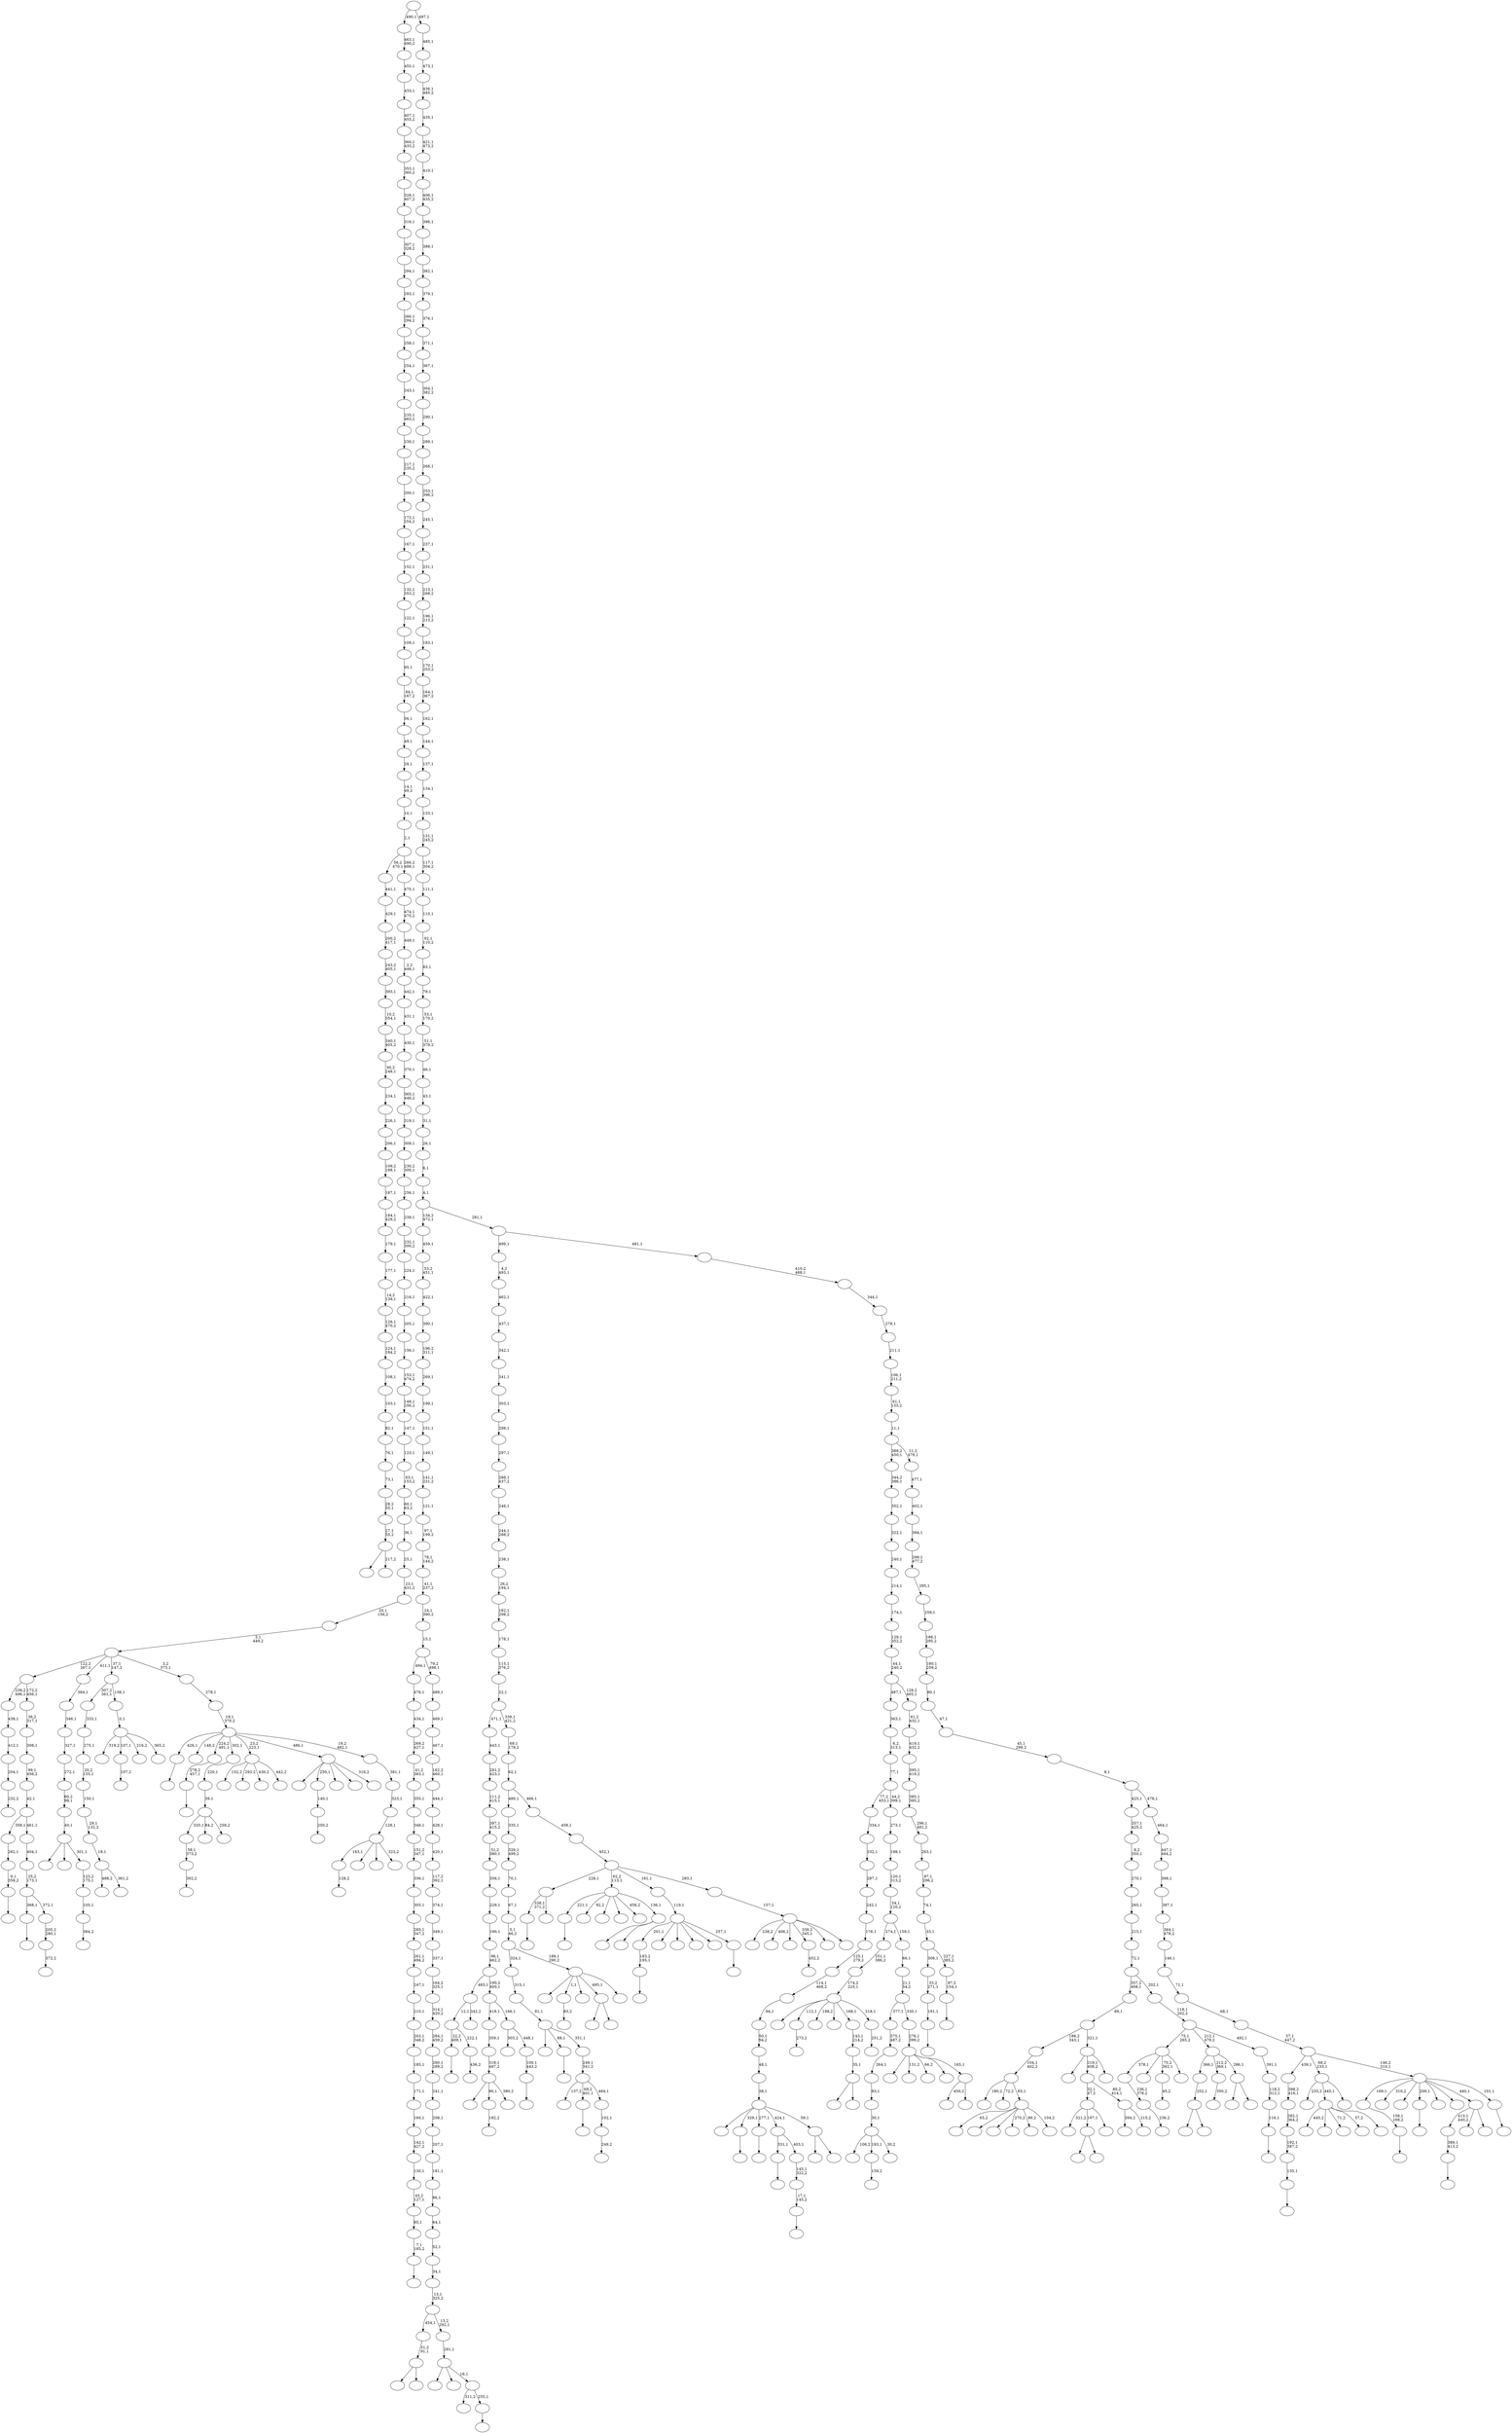 digraph T {
	650 [label=""]
	649 [label=""]
	648 [label=""]
	647 [label=""]
	646 [label=""]
	645 [label=""]
	644 [label=""]
	643 [label=""]
	642 [label=""]
	641 [label=""]
	640 [label=""]
	639 [label=""]
	638 [label=""]
	637 [label=""]
	636 [label=""]
	635 [label=""]
	634 [label=""]
	633 [label=""]
	632 [label=""]
	631 [label=""]
	630 [label=""]
	629 [label=""]
	628 [label=""]
	627 [label=""]
	626 [label=""]
	625 [label=""]
	624 [label=""]
	623 [label=""]
	622 [label=""]
	621 [label=""]
	620 [label=""]
	619 [label=""]
	618 [label=""]
	617 [label=""]
	616 [label=""]
	615 [label=""]
	614 [label=""]
	613 [label=""]
	612 [label=""]
	611 [label=""]
	610 [label=""]
	609 [label=""]
	608 [label=""]
	607 [label=""]
	606 [label=""]
	605 [label=""]
	604 [label=""]
	603 [label=""]
	602 [label=""]
	601 [label=""]
	600 [label=""]
	599 [label=""]
	598 [label=""]
	597 [label=""]
	596 [label=""]
	595 [label=""]
	594 [label=""]
	593 [label=""]
	592 [label=""]
	591 [label=""]
	590 [label=""]
	589 [label=""]
	588 [label=""]
	587 [label=""]
	586 [label=""]
	585 [label=""]
	584 [label=""]
	583 [label=""]
	582 [label=""]
	581 [label=""]
	580 [label=""]
	579 [label=""]
	578 [label=""]
	577 [label=""]
	576 [label=""]
	575 [label=""]
	574 [label=""]
	573 [label=""]
	572 [label=""]
	571 [label=""]
	570 [label=""]
	569 [label=""]
	568 [label=""]
	567 [label=""]
	566 [label=""]
	565 [label=""]
	564 [label=""]
	563 [label=""]
	562 [label=""]
	561 [label=""]
	560 [label=""]
	559 [label=""]
	558 [label=""]
	557 [label=""]
	556 [label=""]
	555 [label=""]
	554 [label=""]
	553 [label=""]
	552 [label=""]
	551 [label=""]
	550 [label=""]
	549 [label=""]
	548 [label=""]
	547 [label=""]
	546 [label=""]
	545 [label=""]
	544 [label=""]
	543 [label=""]
	542 [label=""]
	541 [label=""]
	540 [label=""]
	539 [label=""]
	538 [label=""]
	537 [label=""]
	536 [label=""]
	535 [label=""]
	534 [label=""]
	533 [label=""]
	532 [label=""]
	531 [label=""]
	530 [label=""]
	529 [label=""]
	528 [label=""]
	527 [label=""]
	526 [label=""]
	525 [label=""]
	524 [label=""]
	523 [label=""]
	522 [label=""]
	521 [label=""]
	520 [label=""]
	519 [label=""]
	518 [label=""]
	517 [label=""]
	516 [label=""]
	515 [label=""]
	514 [label=""]
	513 [label=""]
	512 [label=""]
	511 [label=""]
	510 [label=""]
	509 [label=""]
	508 [label=""]
	507 [label=""]
	506 [label=""]
	505 [label=""]
	504 [label=""]
	503 [label=""]
	502 [label=""]
	501 [label=""]
	500 [label=""]
	499 [label=""]
	498 [label=""]
	497 [label=""]
	496 [label=""]
	495 [label=""]
	494 [label=""]
	493 [label=""]
	492 [label=""]
	491 [label=""]
	490 [label=""]
	489 [label=""]
	488 [label=""]
	487 [label=""]
	486 [label=""]
	485 [label=""]
	484 [label=""]
	483 [label=""]
	482 [label=""]
	481 [label=""]
	480 [label=""]
	479 [label=""]
	478 [label=""]
	477 [label=""]
	476 [label=""]
	475 [label=""]
	474 [label=""]
	473 [label=""]
	472 [label=""]
	471 [label=""]
	470 [label=""]
	469 [label=""]
	468 [label=""]
	467 [label=""]
	466 [label=""]
	465 [label=""]
	464 [label=""]
	463 [label=""]
	462 [label=""]
	461 [label=""]
	460 [label=""]
	459 [label=""]
	458 [label=""]
	457 [label=""]
	456 [label=""]
	455 [label=""]
	454 [label=""]
	453 [label=""]
	452 [label=""]
	451 [label=""]
	450 [label=""]
	449 [label=""]
	448 [label=""]
	447 [label=""]
	446 [label=""]
	445 [label=""]
	444 [label=""]
	443 [label=""]
	442 [label=""]
	441 [label=""]
	440 [label=""]
	439 [label=""]
	438 [label=""]
	437 [label=""]
	436 [label=""]
	435 [label=""]
	434 [label=""]
	433 [label=""]
	432 [label=""]
	431 [label=""]
	430 [label=""]
	429 [label=""]
	428 [label=""]
	427 [label=""]
	426 [label=""]
	425 [label=""]
	424 [label=""]
	423 [label=""]
	422 [label=""]
	421 [label=""]
	420 [label=""]
	419 [label=""]
	418 [label=""]
	417 [label=""]
	416 [label=""]
	415 [label=""]
	414 [label=""]
	413 [label=""]
	412 [label=""]
	411 [label=""]
	410 [label=""]
	409 [label=""]
	408 [label=""]
	407 [label=""]
	406 [label=""]
	405 [label=""]
	404 [label=""]
	403 [label=""]
	402 [label=""]
	401 [label=""]
	400 [label=""]
	399 [label=""]
	398 [label=""]
	397 [label=""]
	396 [label=""]
	395 [label=""]
	394 [label=""]
	393 [label=""]
	392 [label=""]
	391 [label=""]
	390 [label=""]
	389 [label=""]
	388 [label=""]
	387 [label=""]
	386 [label=""]
	385 [label=""]
	384 [label=""]
	383 [label=""]
	382 [label=""]
	381 [label=""]
	380 [label=""]
	379 [label=""]
	378 [label=""]
	377 [label=""]
	376 [label=""]
	375 [label=""]
	374 [label=""]
	373 [label=""]
	372 [label=""]
	371 [label=""]
	370 [label=""]
	369 [label=""]
	368 [label=""]
	367 [label=""]
	366 [label=""]
	365 [label=""]
	364 [label=""]
	363 [label=""]
	362 [label=""]
	361 [label=""]
	360 [label=""]
	359 [label=""]
	358 [label=""]
	357 [label=""]
	356 [label=""]
	355 [label=""]
	354 [label=""]
	353 [label=""]
	352 [label=""]
	351 [label=""]
	350 [label=""]
	349 [label=""]
	348 [label=""]
	347 [label=""]
	346 [label=""]
	345 [label=""]
	344 [label=""]
	343 [label=""]
	342 [label=""]
	341 [label=""]
	340 [label=""]
	339 [label=""]
	338 [label=""]
	337 [label=""]
	336 [label=""]
	335 [label=""]
	334 [label=""]
	333 [label=""]
	332 [label=""]
	331 [label=""]
	330 [label=""]
	329 [label=""]
	328 [label=""]
	327 [label=""]
	326 [label=""]
	325 [label=""]
	324 [label=""]
	323 [label=""]
	322 [label=""]
	321 [label=""]
	320 [label=""]
	319 [label=""]
	318 [label=""]
	317 [label=""]
	316 [label=""]
	315 [label=""]
	314 [label=""]
	313 [label=""]
	312 [label=""]
	311 [label=""]
	310 [label=""]
	309 [label=""]
	308 [label=""]
	307 [label=""]
	306 [label=""]
	305 [label=""]
	304 [label=""]
	303 [label=""]
	302 [label=""]
	301 [label=""]
	300 [label=""]
	299 [label=""]
	298 [label=""]
	297 [label=""]
	296 [label=""]
	295 [label=""]
	294 [label=""]
	293 [label=""]
	292 [label=""]
	291 [label=""]
	290 [label=""]
	289 [label=""]
	288 [label=""]
	287 [label=""]
	286 [label=""]
	285 [label=""]
	284 [label=""]
	283 [label=""]
	282 [label=""]
	281 [label=""]
	280 [label=""]
	279 [label=""]
	278 [label=""]
	277 [label=""]
	276 [label=""]
	275 [label=""]
	274 [label=""]
	273 [label=""]
	272 [label=""]
	271 [label=""]
	270 [label=""]
	269 [label=""]
	268 [label=""]
	267 [label=""]
	266 [label=""]
	265 [label=""]
	264 [label=""]
	263 [label=""]
	262 [label=""]
	261 [label=""]
	260 [label=""]
	259 [label=""]
	258 [label=""]
	257 [label=""]
	256 [label=""]
	255 [label=""]
	254 [label=""]
	253 [label=""]
	252 [label=""]
	251 [label=""]
	250 [label=""]
	249 [label=""]
	248 [label=""]
	247 [label=""]
	246 [label=""]
	245 [label=""]
	244 [label=""]
	243 [label=""]
	242 [label=""]
	241 [label=""]
	240 [label=""]
	239 [label=""]
	238 [label=""]
	237 [label=""]
	236 [label=""]
	235 [label=""]
	234 [label=""]
	233 [label=""]
	232 [label=""]
	231 [label=""]
	230 [label=""]
	229 [label=""]
	228 [label=""]
	227 [label=""]
	226 [label=""]
	225 [label=""]
	224 [label=""]
	223 [label=""]
	222 [label=""]
	221 [label=""]
	220 [label=""]
	219 [label=""]
	218 [label=""]
	217 [label=""]
	216 [label=""]
	215 [label=""]
	214 [label=""]
	213 [label=""]
	212 [label=""]
	211 [label=""]
	210 [label=""]
	209 [label=""]
	208 [label=""]
	207 [label=""]
	206 [label=""]
	205 [label=""]
	204 [label=""]
	203 [label=""]
	202 [label=""]
	201 [label=""]
	200 [label=""]
	199 [label=""]
	198 [label=""]
	197 [label=""]
	196 [label=""]
	195 [label=""]
	194 [label=""]
	193 [label=""]
	192 [label=""]
	191 [label=""]
	190 [label=""]
	189 [label=""]
	188 [label=""]
	187 [label=""]
	186 [label=""]
	185 [label=""]
	184 [label=""]
	183 [label=""]
	182 [label=""]
	181 [label=""]
	180 [label=""]
	179 [label=""]
	178 [label=""]
	177 [label=""]
	176 [label=""]
	175 [label=""]
	174 [label=""]
	173 [label=""]
	172 [label=""]
	171 [label=""]
	170 [label=""]
	169 [label=""]
	168 [label=""]
	167 [label=""]
	166 [label=""]
	165 [label=""]
	164 [label=""]
	163 [label=""]
	162 [label=""]
	161 [label=""]
	160 [label=""]
	159 [label=""]
	158 [label=""]
	157 [label=""]
	156 [label=""]
	155 [label=""]
	154 [label=""]
	153 [label=""]
	152 [label=""]
	151 [label=""]
	150 [label=""]
	149 [label=""]
	148 [label=""]
	147 [label=""]
	146 [label=""]
	145 [label=""]
	144 [label=""]
	143 [label=""]
	142 [label=""]
	141 [label=""]
	140 [label=""]
	139 [label=""]
	138 [label=""]
	137 [label=""]
	136 [label=""]
	135 [label=""]
	134 [label=""]
	133 [label=""]
	132 [label=""]
	131 [label=""]
	130 [label=""]
	129 [label=""]
	128 [label=""]
	127 [label=""]
	126 [label=""]
	125 [label=""]
	124 [label=""]
	123 [label=""]
	122 [label=""]
	121 [label=""]
	120 [label=""]
	119 [label=""]
	118 [label=""]
	117 [label=""]
	116 [label=""]
	115 [label=""]
	114 [label=""]
	113 [label=""]
	112 [label=""]
	111 [label=""]
	110 [label=""]
	109 [label=""]
	108 [label=""]
	107 [label=""]
	106 [label=""]
	105 [label=""]
	104 [label=""]
	103 [label=""]
	102 [label=""]
	101 [label=""]
	100 [label=""]
	99 [label=""]
	98 [label=""]
	97 [label=""]
	96 [label=""]
	95 [label=""]
	94 [label=""]
	93 [label=""]
	92 [label=""]
	91 [label=""]
	90 [label=""]
	89 [label=""]
	88 [label=""]
	87 [label=""]
	86 [label=""]
	85 [label=""]
	84 [label=""]
	83 [label=""]
	82 [label=""]
	81 [label=""]
	80 [label=""]
	79 [label=""]
	78 [label=""]
	77 [label=""]
	76 [label=""]
	75 [label=""]
	74 [label=""]
	73 [label=""]
	72 [label=""]
	71 [label=""]
	70 [label=""]
	69 [label=""]
	68 [label=""]
	67 [label=""]
	66 [label=""]
	65 [label=""]
	64 [label=""]
	63 [label=""]
	62 [label=""]
	61 [label=""]
	60 [label=""]
	59 [label=""]
	58 [label=""]
	57 [label=""]
	56 [label=""]
	55 [label=""]
	54 [label=""]
	53 [label=""]
	52 [label=""]
	51 [label=""]
	50 [label=""]
	49 [label=""]
	48 [label=""]
	47 [label=""]
	46 [label=""]
	45 [label=""]
	44 [label=""]
	43 [label=""]
	42 [label=""]
	41 [label=""]
	40 [label=""]
	39 [label=""]
	38 [label=""]
	37 [label=""]
	36 [label=""]
	35 [label=""]
	34 [label=""]
	33 [label=""]
	32 [label=""]
	31 [label=""]
	30 [label=""]
	29 [label=""]
	28 [label=""]
	27 [label=""]
	26 [label=""]
	25 [label=""]
	24 [label=""]
	23 [label=""]
	22 [label=""]
	21 [label=""]
	20 [label=""]
	19 [label=""]
	18 [label=""]
	17 [label=""]
	16 [label=""]
	15 [label=""]
	14 [label=""]
	13 [label=""]
	12 [label=""]
	11 [label=""]
	10 [label=""]
	9 [label=""]
	8 [label=""]
	7 [label=""]
	6 [label=""]
	5 [label=""]
	4 [label=""]
	3 [label=""]
	2 [label=""]
	1 [label=""]
	0 [label=""]
	646 -> 647 [label=""]
	644 -> 645 [label=""]
	643 -> 644 [label="389,1\n413,2"]
	641 -> 642 [label=""]
	637 -> 638 [label=""]
	630 -> 631 [label="436,2"]
	629 -> 646 [label="22,2\n409,1"]
	629 -> 630 [label="222,1"]
	626 -> 627 [label=""]
	619 -> 620 [label=""]
	618 -> 619 [label="191,1"]
	617 -> 618 [label="33,2\n271,1"]
	614 -> 615 [label="83,2"]
	608 -> 621 [label=""]
	608 -> 609 [label=""]
	607 -> 608 [label="31,2\n91,1"]
	599 -> 600 [label=""]
	595 -> 596 [label="302,2"]
	594 -> 595 [label="58,1\n373,2"]
	592 -> 593 [label="232,2"]
	591 -> 592 [label="204,1"]
	590 -> 591 [label="412,1"]
	589 -> 590 [label="438,1"]
	587 -> 588 [label="159,2"]
	585 -> 605 [label="106,2"]
	585 -> 587 [label="193,1"]
	585 -> 586 [label="30,2"]
	584 -> 585 [label="30,1"]
	583 -> 584 [label="93,1"]
	582 -> 583 [label="264,1"]
	581 -> 582 [label="375,1\n487,2"]
	575 -> 576 [label=""]
	574 -> 575 [label="9,1\n358,2"]
	573 -> 574 [label="262,1"]
	571 -> 572 [label=""]
	568 -> 569 [label=""]
	567 -> 568 [label="7,1\n185,2"]
	566 -> 567 [label="85,1"]
	565 -> 566 [label="43,2\n127,1"]
	564 -> 565 [label="130,1"]
	563 -> 564 [label="142,1\n427,2"]
	562 -> 563 [label="160,1"]
	561 -> 562 [label="171,1"]
	560 -> 561 [label="185,1"]
	559 -> 560 [label="203,1\n348,2"]
	558 -> 559 [label="210,1"]
	557 -> 558 [label="247,1"]
	556 -> 557 [label="261,1\n494,2"]
	555 -> 556 [label="285,1\n347,2"]
	554 -> 555 [label="305,1"]
	553 -> 554 [label="336,1"]
	552 -> 553 [label="151,2\n347,1"]
	551 -> 552 [label="348,1"]
	550 -> 551 [label="355,1"]
	549 -> 550 [label="41,2\n383,1"]
	548 -> 549 [label="269,2\n427,1"]
	547 -> 548 [label="434,1"]
	546 -> 547 [label="476,1"]
	544 -> 632 [label=""]
	544 -> 545 [label=""]
	541 -> 542 [label=""]
	539 -> 603 [label=""]
	539 -> 540 [label=""]
	538 -> 539 [label="252,1"]
	534 -> 535 [label=""]
	533 -> 534 [label="158,1\n169,2"]
	531 -> 606 [label=""]
	531 -> 532 [label="217,2"]
	530 -> 531 [label="27,1\n55,2"]
	529 -> 530 [label="28,2\n55,1"]
	528 -> 529 [label="73,1"]
	527 -> 528 [label="76,1"]
	526 -> 527 [label="82,1"]
	525 -> 526 [label="103,1"]
	524 -> 525 [label="108,1"]
	523 -> 524 [label="124,1\n184,2"]
	522 -> 523 [label="126,1\n470,2"]
	521 -> 522 [label="14,2\n139,1"]
	520 -> 521 [label="177,1"]
	519 -> 520 [label="179,1"]
	518 -> 519 [label="184,1\n429,2"]
	517 -> 518 [label="187,1"]
	516 -> 517 [label="109,2\n188,1"]
	515 -> 516 [label="206,1"]
	514 -> 515 [label="226,1"]
	513 -> 514 [label="234,1"]
	512 -> 513 [label="95,2\n248,1"]
	511 -> 512 [label="340,1\n405,2"]
	510 -> 511 [label="10,2\n354,1"]
	509 -> 510 [label="393,1"]
	508 -> 509 [label="243,2\n405,1"]
	507 -> 508 [label="200,2\n417,1"]
	506 -> 507 [label="429,1"]
	505 -> 506 [label="441,1"]
	503 -> 504 [label="350,2"]
	500 -> 501 [label="372,2"]
	499 -> 500 [label="205,2\n280,1"]
	498 -> 541 [label="368,1"]
	498 -> 499 [label="372,1"]
	497 -> 498 [label="25,2\n173,1"]
	496 -> 497 [label="404,1"]
	495 -> 573 [label="358,1"]
	495 -> 496 [label="461,1"]
	494 -> 495 [label="42,1"]
	493 -> 494 [label="99,1\n456,2"]
	492 -> 493 [label="308,1"]
	491 -> 492 [label="36,2\n317,1"]
	490 -> 589 [label="239,2\n496,1"]
	490 -> 491 [label="172,2\n456,1"]
	488 -> 489 [label=""]
	486 -> 626 [label="338,1\n371,2"]
	486 -> 487 [label=""]
	483 -> 484 [label="249,2"]
	482 -> 483 [label="102,1"]
	481 -> 536 [label="137,2"]
	481 -> 488 [label="69,2\n401,1"]
	481 -> 482 [label="484,1"]
	480 -> 481 [label="249,1\n341,2"]
	479 -> 640 [label=""]
	479 -> 571 [label="88,1"]
	479 -> 480 [label="351,1"]
	478 -> 479 [label="81,1"]
	477 -> 478 [label="315,1"]
	475 -> 476 [label="107,2"]
	471 -> 472 [label="273,2"]
	469 -> 470 [label="452,2"]
	460 -> 461 [label=""]
	459 -> 460 [label="183,2\n195,1"]
	457 -> 458 [label=""]
	454 -> 455 [label=""]
	453 -> 454 [label="278,2\n457,1"]
	450 -> 451 [label="236,2"]
	449 -> 450 [label="236,1\n378,2"]
	447 -> 448 [label=""]
	446 -> 447 [label="135,1"]
	445 -> 446 [label="192,1\n387,2"]
	444 -> 445 [label="282,1\n364,2"]
	443 -> 444 [label="398,2\n416,1"]
	441 -> 442 [label=""]
	439 -> 594 [label="320,1"]
	439 -> 485 [label="84,2"]
	439 -> 440 [label="258,2"]
	438 -> 439 [label="39,1"]
	437 -> 438 [label="220,1"]
	435 -> 436 [label=""]
	428 -> 623 [label=""]
	428 -> 429 [label=""]
	426 -> 427 [label="128,2"]
	422 -> 423 [label="250,2"]
	421 -> 422 [label="140,1"]
	419 -> 420 [label=""]
	418 -> 419 [label="17,1\n145,2"]
	417 -> 418 [label="145,1\n322,2"]
	416 -> 599 [label="331,1"]
	416 -> 417 [label="403,1"]
	414 -> 415 [label="182,2"]
	411 -> 636 [label="445,2"]
	411 -> 634 [label=""]
	411 -> 633 [label="71,2"]
	411 -> 577 [label="57,2"]
	411 -> 412 [label=""]
	409 -> 410 [label="45,2"]
	407 -> 408 [label=""]
	406 -> 434 [label="311,2"]
	406 -> 407 [label="255,1"]
	405 -> 466 [label=""]
	405 -> 413 [label=""]
	405 -> 406 [label="16,1"]
	404 -> 405 [label="291,1"]
	403 -> 607 [label="454,1"]
	403 -> 404 [label="13,2\n292,1"]
	402 -> 403 [label="13,1\n325,2"]
	401 -> 402 [label="34,1"]
	400 -> 401 [label="52,1"]
	399 -> 400 [label="64,1"]
	398 -> 399 [label="86,1"]
	397 -> 398 [label="181,1"]
	396 -> 397 [label="207,1"]
	395 -> 396 [label="208,1"]
	394 -> 395 [label="241,1"]
	393 -> 394 [label="260,1\n289,2"]
	392 -> 393 [label="284,1\n459,2"]
	391 -> 392 [label="314,1\n420,2"]
	390 -> 391 [label="164,2\n325,1"]
	389 -> 390 [label="337,1"]
	388 -> 389 [label="349,1"]
	387 -> 388 [label="374,1"]
	386 -> 387 [label="117,2\n392,1"]
	385 -> 386 [label="420,1"]
	384 -> 385 [label="428,1"]
	383 -> 384 [label="444,1"]
	382 -> 383 [label="162,2\n460,1"]
	381 -> 382 [label="467,1"]
	380 -> 381 [label="469,1"]
	379 -> 380 [label="489,1"]
	378 -> 546 [label="494,1"]
	378 -> 379 [label="79,2\n498,1"]
	377 -> 378 [label="15,1"]
	376 -> 377 [label="24,1\n390,2"]
	375 -> 376 [label="41,1\n237,2"]
	374 -> 375 [label="78,1\n144,2"]
	373 -> 374 [label="97,1\n199,2"]
	372 -> 373 [label="121,1"]
	371 -> 372 [label="141,1\n231,2"]
	370 -> 371 [label="149,1"]
	369 -> 370 [label="151,1"]
	368 -> 369 [label="199,1"]
	367 -> 368 [label="269,1"]
	366 -> 367 [label="196,2\n311,1"]
	365 -> 366 [label="390,1"]
	364 -> 365 [label="422,1"]
	363 -> 364 [label="53,2\n451,1"]
	362 -> 363 [label="459,1"]
	355 -> 432 [label="488,2"]
	355 -> 356 [label="361,2"]
	354 -> 355 [label="18,1"]
	353 -> 354 [label="29,1\n132,2"]
	352 -> 353 [label="150,1"]
	351 -> 352 [label="20,2\n155,1"]
	350 -> 351 [label="275,1"]
	349 -> 350 [label="333,1"]
	346 -> 613 [label="65,2"]
	346 -> 610 [label=""]
	346 -> 467 [label=""]
	346 -> 431 [label="270,2"]
	346 -> 357 [label="89,2"]
	346 -> 347 [label="104,2"]
	345 -> 612 [label="180,2"]
	345 -> 359 [label="72,2"]
	345 -> 346 [label="65,1"]
	344 -> 345 [label="104,1\n402,2"]
	338 -> 449 [label="378,1"]
	338 -> 430 [label=""]
	338 -> 409 [label="75,2\n362,1"]
	338 -> 339 [label=""]
	334 -> 629 [label="12,1"]
	334 -> 335 [label="342,2"]
	332 -> 616 [label="152,2"]
	332 -> 580 [label="293,2"]
	332 -> 360 [label="430,2"]
	332 -> 333 [label="442,2"]
	330 -> 331 [label="384,2"]
	329 -> 330 [label="105,1"]
	328 -> 329 [label="123,2\n175,1"]
	327 -> 602 [label=""]
	327 -> 358 [label=""]
	327 -> 328 [label="301,1"]
	326 -> 327 [label="40,1"]
	325 -> 326 [label="60,2\n98,1"]
	324 -> 325 [label="272,1"]
	323 -> 324 [label="327,1"]
	322 -> 323 [label="346,1"]
	321 -> 322 [label="384,1"]
	317 -> 649 [label=""]
	317 -> 414 [label="90,1"]
	317 -> 318 [label="380,2"]
	316 -> 317 [label="318,1\n497,2"]
	315 -> 316 [label="359,1"]
	313 -> 625 [label=""]
	313 -> 314 [label=""]
	312 -> 538 [label="366,1"]
	312 -> 503 [label="212,2\n369,1"]
	312 -> 313 [label="286,1"]
	310 -> 320 [label=""]
	310 -> 311 [label=""]
	309 -> 597 [label=""]
	309 -> 441 [label="329,1"]
	309 -> 435 [label="277,1"]
	309 -> 416 [label="424,1"]
	309 -> 310 [label="59,1"]
	308 -> 309 [label="38,1"]
	307 -> 308 [label="48,1"]
	306 -> 307 [label="50,1\n94,2"]
	305 -> 306 [label="94,1"]
	304 -> 305 [label="114,1\n468,2"]
	303 -> 304 [label="125,1\n279,2"]
	302 -> 303 [label="176,1"]
	301 -> 302 [label="242,1"]
	300 -> 301 [label="287,1"]
	299 -> 300 [label="332,1"]
	298 -> 299 [label="334,1"]
	296 -> 474 [label="321,2"]
	296 -> 428 [label="197,1"]
	296 -> 297 [label=""]
	294 -> 643 [label="413,1\n440,2"]
	294 -> 570 [label=""]
	294 -> 295 [label=""]
	290 -> 648 [label=""]
	290 -> 291 [label=""]
	289 -> 290 [label="35,1"]
	288 -> 289 [label="143,1\n214,2"]
	286 -> 639 [label="394,2"]
	286 -> 287 [label="215,2"]
	285 -> 296 [label="32,1\n47,2"]
	285 -> 286 [label="80,2\n414,1"]
	283 -> 598 [label=""]
	283 -> 421 [label="250,1"]
	283 -> 343 [label=""]
	283 -> 292 [label=""]
	283 -> 284 [label="316,2"]
	281 -> 650 [label=""]
	281 -> 285 [label="219,1\n408,2"]
	281 -> 282 [label=""]
	280 -> 344 [label="186,2\n343,1"]
	280 -> 281 [label="321,1"]
	279 -> 280 [label="89,1"]
	277 -> 278 [label=""]
	276 -> 277 [label="116,1"]
	275 -> 276 [label="118,2\n312,1"]
	274 -> 275 [label="391,1"]
	273 -> 338 [label="75,1\n265,2"]
	273 -> 312 [label="212,1\n479,2"]
	273 -> 274 [label="492,1"]
	272 -> 273 [label="118,1\n202,2"]
	271 -> 279 [label="357,2\n408,1"]
	271 -> 272 [label="202,1"]
	270 -> 271 [label="72,1"]
	269 -> 270 [label="215,1"]
	268 -> 269 [label="265,1"]
	267 -> 268 [label="270,1"]
	266 -> 267 [label="8,2\n350,1"]
	265 -> 266 [label="357,1\n425,2"]
	263 -> 628 [label="319,2"]
	263 -> 475 [label="107,1"]
	263 -> 463 [label="216,2"]
	263 -> 264 [label="365,2"]
	262 -> 263 [label="0,1"]
	261 -> 349 [label="307,2\n361,1"]
	261 -> 262 [label="138,1"]
	259 -> 624 [label=""]
	259 -> 614 [label="1,1"]
	259 -> 579 [label=""]
	259 -> 544 [label="495,1"]
	259 -> 260 [label=""]
	258 -> 477 [label="324,1"]
	258 -> 259 [label="189,1\n290,2"]
	257 -> 258 [label="5,1\n46,2"]
	256 -> 257 [label="67,1"]
	255 -> 256 [label="70,1"]
	254 -> 255 [label="326,1\n499,2"]
	253 -> 254 [label="335,1"]
	250 -> 251 [label="251,2"]
	249 -> 537 [label=""]
	249 -> 471 [label="112,1"]
	249 -> 341 [label="198,2"]
	249 -> 340 [label=""]
	249 -> 288 [label="168,1"]
	249 -> 250 [label="218,1"]
	248 -> 249 [label="174,2\n225,1"]
	247 -> 248 [label="251,1\n386,2"]
	245 -> 622 [label="450,2"]
	245 -> 246 [label=""]
	244 -> 604 [label=""]
	244 -> 473 [label="131,2"]
	244 -> 433 [label="66,2"]
	244 -> 252 [label=""]
	244 -> 245 [label="165,1"]
	243 -> 244 [label="276,1\n399,2"]
	242 -> 581 [label="377,1"]
	242 -> 243 [label="330,1"]
	241 -> 242 [label="21,1\n54,2"]
	240 -> 241 [label="66,1"]
	239 -> 247 [label="274,1"]
	239 -> 240 [label="159,1"]
	238 -> 239 [label="54,1\n120,2"]
	237 -> 238 [label="120,1\n313,2"]
	236 -> 237 [label="198,1"]
	235 -> 236 [label="273,1"]
	234 -> 298 [label="77,2\n453,1"]
	234 -> 235 [label="44,2\n399,1"]
	233 -> 234 [label="77,1"]
	232 -> 233 [label="6,2\n313,1"]
	231 -> 232 [label="363,1"]
	229 -> 230 [label=""]
	228 -> 229 [label="87,2\n154,1"]
	227 -> 617 [label="306,1"]
	227 -> 228 [label="227,1\n385,2"]
	226 -> 227 [label="33,1"]
	225 -> 226 [label="74,1"]
	224 -> 225 [label="87,1\n296,2"]
	223 -> 224 [label="263,1"]
	222 -> 223 [label="296,1\n481,2"]
	221 -> 222 [label="385,1\n395,2"]
	220 -> 221 [label="395,1\n419,2"]
	219 -> 220 [label="419,1\n432,2"]
	218 -> 219 [label="61,2\n432,1"]
	217 -> 231 [label="487,1"]
	217 -> 218 [label="129,2\n465,1"]
	216 -> 217 [label="44,1\n240,2"]
	215 -> 216 [label="129,1\n352,2"]
	214 -> 215 [label="174,1"]
	213 -> 214 [label="214,1"]
	212 -> 213 [label="240,1"]
	211 -> 212 [label="322,1"]
	210 -> 211 [label="352,1"]
	209 -> 210 [label="344,2\n386,1"]
	207 -> 464 [label="233,2"]
	207 -> 411 [label="445,1"]
	207 -> 208 [label=""]
	205 -> 336 [label=""]
	205 -> 206 [label=""]
	204 -> 637 [label="221,1"]
	204 -> 611 [label="92,2"]
	204 -> 543 [label=""]
	204 -> 456 [label=""]
	204 -> 342 [label="458,2"]
	204 -> 205 [label="136,1"]
	201 -> 202 [label=""]
	200 -> 201 [label="100,1\n443,2"]
	199 -> 635 [label="303,2"]
	199 -> 200 [label="448,1"]
	198 -> 315 [label="418,1"]
	198 -> 199 [label="166,1"]
	197 -> 334 [label="483,1"]
	197 -> 198 [label="190,2\n400,1"]
	196 -> 197 [label="96,1\n462,2"]
	195 -> 196 [label="190,1"]
	194 -> 195 [label="229,1"]
	193 -> 194 [label="356,1"]
	192 -> 193 [label="51,2\n380,1"]
	191 -> 192 [label="397,1\n415,2"]
	190 -> 191 [label="111,2\n415,1"]
	189 -> 190 [label="281,2\n423,1"]
	188 -> 189 [label="443,1"]
	186 -> 187 [label=""]
	185 -> 459 [label="201,1"]
	185 -> 424 [label=""]
	185 -> 319 [label=""]
	185 -> 293 [label=""]
	185 -> 203 [label=""]
	185 -> 186 [label="257,1"]
	184 -> 185 [label="119,1"]
	182 -> 426 [label="163,1"]
	182 -> 425 [label=""]
	182 -> 348 [label=""]
	182 -> 183 [label="323,2"]
	181 -> 182 [label="128,1"]
	180 -> 181 [label="323,1"]
	179 -> 180 [label="381,1"]
	178 -> 641 [label="426,1"]
	178 -> 468 [label="148,2"]
	178 -> 453 [label="224,2\n491,1"]
	178 -> 437 [label="302,1"]
	178 -> 332 [label="23,2\n223,1"]
	178 -> 283 [label="486,1"]
	178 -> 179 [label="19,2\n482,1"]
	177 -> 178 [label="19,1\n370,2"]
	176 -> 177 [label="278,1"]
	175 -> 490 [label="122,2\n267,1"]
	175 -> 321 [label="411,1"]
	175 -> 261 [label="37,1\n147,2"]
	175 -> 176 [label="3,2\n373,1"]
	174 -> 175 [label="3,1\n449,2"]
	173 -> 174 [label="20,1\n156,2"]
	172 -> 173 [label="23,1\n431,2"]
	171 -> 172 [label="25,1"]
	170 -> 171 [label="36,1"]
	169 -> 170 [label="60,1\n63,2"]
	168 -> 169 [label="63,1\n153,2"]
	167 -> 168 [label="123,1"]
	166 -> 167 [label="147,1"]
	165 -> 166 [label="148,1\n256,2"]
	164 -> 165 [label="153,1\n474,2"]
	163 -> 164 [label="156,1"]
	162 -> 163 [label="205,1"]
	161 -> 162 [label="216,1"]
	160 -> 161 [label="224,1"]
	159 -> 160 [label="232,1\n300,2"]
	158 -> 159 [label="239,1"]
	157 -> 158 [label="256,1"]
	156 -> 157 [label="230,2\n300,1"]
	155 -> 156 [label="309,1"]
	154 -> 155 [label="319,1"]
	153 -> 154 [label="365,1\n446,2"]
	152 -> 153 [label="370,1"]
	151 -> 152 [label="430,1"]
	150 -> 151 [label="431,1"]
	149 -> 150 [label="442,1"]
	148 -> 149 [label="2,2\n446,1"]
	147 -> 148 [label="449,1"]
	146 -> 147 [label="474,1\n475,2"]
	145 -> 146 [label="475,1"]
	144 -> 505 [label="56,2\n470,1"]
	144 -> 145 [label="266,2\n488,1"]
	143 -> 144 [label="2,1"]
	142 -> 143 [label="10,1"]
	141 -> 142 [label="14,1\n49,2"]
	140 -> 141 [label="28,1"]
	139 -> 140 [label="49,1"]
	138 -> 139 [label="56,1"]
	137 -> 138 [label="84,1\n167,2"]
	136 -> 137 [label="95,1"]
	135 -> 136 [label="109,1"]
	134 -> 135 [label="122,1"]
	133 -> 134 [label="132,1\n353,2"]
	132 -> 133 [label="152,1"]
	131 -> 132 [label="167,1"]
	130 -> 131 [label="172,1\n254,2"]
	129 -> 130 [label="200,1"]
	128 -> 129 [label="217,1\n235,2"]
	127 -> 128 [label="230,1"]
	126 -> 127 [label="235,1\n463,2"]
	125 -> 126 [label="243,1"]
	124 -> 125 [label="254,1"]
	123 -> 124 [label="258,1"]
	122 -> 123 [label="266,1\n294,2"]
	121 -> 122 [label="293,1"]
	120 -> 121 [label="294,1"]
	119 -> 120 [label="307,1\n328,2"]
	118 -> 119 [label="316,1"]
	117 -> 118 [label="328,1\n407,2"]
	116 -> 117 [label="353,1\n360,2"]
	115 -> 116 [label="360,1\n433,2"]
	114 -> 115 [label="407,1\n455,2"]
	113 -> 114 [label="433,1"]
	112 -> 113 [label="455,1"]
	111 -> 112 [label="463,1\n490,2"]
	109 -> 601 [label="238,2"]
	109 -> 578 [label="406,2"]
	109 -> 502 [label=""]
	109 -> 469 [label="339,2\n345,1"]
	109 -> 361 [label=""]
	109 -> 110 [label=""]
	108 -> 109 [label="157,1"]
	107 -> 486 [label="228,1"]
	107 -> 204 [label="62,2\n113,1"]
	107 -> 184 [label="161,1"]
	107 -> 108 [label="283,1"]
	106 -> 107 [label="452,1"]
	105 -> 106 [label="458,1"]
	104 -> 253 [label="480,1"]
	104 -> 105 [label="466,1"]
	103 -> 104 [label="62,1"]
	102 -> 103 [label="69,1\n178,2"]
	101 -> 188 [label="471,1"]
	101 -> 102 [label="339,1\n421,2"]
	100 -> 101 [label="22,1"]
	99 -> 100 [label="115,1\n376,2"]
	98 -> 99 [label="178,1"]
	97 -> 98 [label="182,1\n298,2"]
	96 -> 97 [label="26,2\n194,1"]
	95 -> 96 [label="238,1"]
	94 -> 95 [label="244,1\n288,2"]
	93 -> 94 [label="246,1"]
	92 -> 93 [label="288,1\n437,2"]
	91 -> 92 [label="297,1"]
	90 -> 91 [label="298,1"]
	89 -> 90 [label="303,1"]
	88 -> 89 [label="341,1"]
	87 -> 88 [label="342,1"]
	86 -> 87 [label="437,1"]
	85 -> 86 [label="462,1"]
	84 -> 85 [label="4,2\n493,1"]
	82 -> 83 [label=""]
	81 -> 533 [label="169,1"]
	81 -> 465 [label="310,2"]
	81 -> 462 [label=""]
	81 -> 457 [label="209,1"]
	81 -> 452 [label=""]
	81 -> 337 [label=""]
	81 -> 294 [label="440,1"]
	81 -> 82 [label="101,1"]
	80 -> 443 [label="439,1"]
	80 -> 207 [label="68,2\n233,1"]
	80 -> 81 [label="146,2\n310,1"]
	79 -> 80 [label="57,1\n447,2"]
	78 -> 79 [label="68,1"]
	77 -> 78 [label="71,1"]
	76 -> 77 [label="146,1"]
	75 -> 76 [label="364,1\n478,2"]
	74 -> 75 [label="387,1"]
	73 -> 74 [label="398,1"]
	72 -> 73 [label="447,1\n464,2"]
	71 -> 72 [label="464,1"]
	70 -> 265 [label="425,1"]
	70 -> 71 [label="478,1"]
	69 -> 70 [label="8,1"]
	68 -> 69 [label="45,1\n299,2"]
	67 -> 68 [label="47,1"]
	66 -> 67 [label="80,1"]
	65 -> 66 [label="180,1\n259,2"]
	64 -> 65 [label="186,1\n295,2"]
	63 -> 64 [label="259,1"]
	62 -> 63 [label="295,1"]
	61 -> 62 [label="299,1\n477,2"]
	60 -> 61 [label="394,1"]
	59 -> 60 [label="402,1"]
	58 -> 59 [label="477,1"]
	57 -> 209 [label="388,2\n450,1"]
	57 -> 58 [label="11,2\n479,1"]
	56 -> 57 [label="11,1"]
	55 -> 56 [label="61,1\n133,2"]
	54 -> 55 [label="106,1\n211,2"]
	53 -> 54 [label="211,1"]
	52 -> 53 [label="279,1"]
	51 -> 52 [label="344,1"]
	50 -> 51 [label="410,2\n468,1"]
	49 -> 84 [label="499,1"]
	49 -> 50 [label="481,1"]
	48 -> 362 [label="134,2\n472,1"]
	48 -> 49 [label="281,1"]
	47 -> 48 [label="4,1"]
	46 -> 47 [label="6,1"]
	45 -> 46 [label="26,1"]
	44 -> 45 [label="31,1"]
	43 -> 44 [label="43,1"]
	42 -> 43 [label="46,1"]
	41 -> 42 [label="51,1\n379,2"]
	40 -> 41 [label="53,1\n170,2"]
	39 -> 40 [label="79,1"]
	38 -> 39 [label="83,1"]
	37 -> 38 [label="92,1\n110,2"]
	36 -> 37 [label="110,1"]
	35 -> 36 [label="111,1"]
	34 -> 35 [label="117,1\n304,2"]
	33 -> 34 [label="131,1\n245,2"]
	32 -> 33 [label="133,1"]
	31 -> 32 [label="134,1"]
	30 -> 31 [label="137,1"]
	29 -> 30 [label="144,1"]
	28 -> 29 [label="162,1"]
	27 -> 28 [label="164,1\n367,2"]
	26 -> 27 [label="170,1\n253,2"]
	25 -> 26 [label="183,1"]
	24 -> 25 [label="196,1\n213,2"]
	23 -> 24 [label="213,1\n268,2"]
	22 -> 23 [label="231,1"]
	21 -> 22 [label="237,1"]
	20 -> 21 [label="245,1"]
	19 -> 20 [label="253,1\n396,2"]
	18 -> 19 [label="268,1"]
	17 -> 18 [label="289,1"]
	16 -> 17 [label="290,1"]
	15 -> 16 [label="304,1\n382,2"]
	14 -> 15 [label="367,1"]
	13 -> 14 [label="371,1"]
	12 -> 13 [label="376,1"]
	11 -> 12 [label="379,1"]
	10 -> 11 [label="382,1"]
	9 -> 10 [label="388,1"]
	8 -> 9 [label="396,1"]
	7 -> 8 [label="406,1\n435,2"]
	6 -> 7 [label="410,1"]
	5 -> 6 [label="421,1\n473,2"]
	4 -> 5 [label="435,1"]
	3 -> 4 [label="436,1\n485,2"]
	2 -> 3 [label="473,1"]
	1 -> 2 [label="485,1"]
	0 -> 111 [label="490,1"]
	0 -> 1 [label="497,1"]
}
